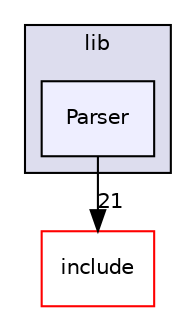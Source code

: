 digraph "lib/Parser" {
  bgcolor=transparent;
  compound=true
  node [ fontsize="10", fontname="Helvetica"];
  edge [ labelfontsize="10", labelfontname="Helvetica"];
  subgraph clusterdir_97aefd0d527b934f1d99a682da8fe6a9 {
    graph [ bgcolor="#ddddee", pencolor="black", label="lib" fontname="Helvetica", fontsize="10", URL="dir_97aefd0d527b934f1d99a682da8fe6a9.html"]
  dir_99640a276a3556821bf5584138fc69f5 [shape=box, label="Parser", style="filled", fillcolor="#eeeeff", pencolor="black", URL="dir_99640a276a3556821bf5584138fc69f5.html"];
  }
  dir_d44c64559bbebec7f509842c48db8b23 [shape=box label="include" color="red" URL="dir_d44c64559bbebec7f509842c48db8b23.html"];
  dir_99640a276a3556821bf5584138fc69f5->dir_d44c64559bbebec7f509842c48db8b23 [headlabel="21", labeldistance=1.5 headhref="dir_000101_000000.html"];
}
